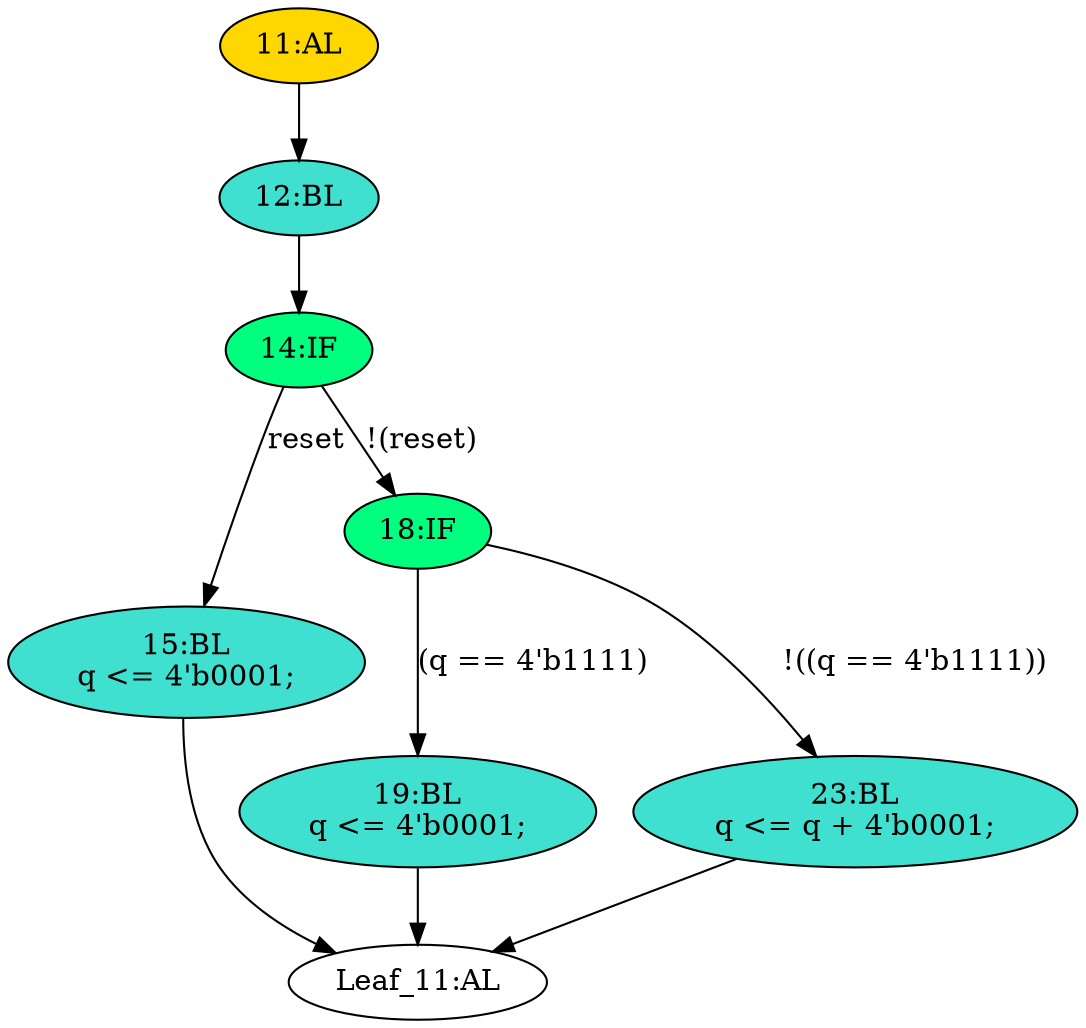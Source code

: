 strict digraph "" {
	node [label="\N"];
	"19:BL"	[ast="<pyverilog.vparser.ast.Block object at 0x7f01266c6650>",
		fillcolor=turquoise,
		label="19:BL
q <= 4'b0001;",
		statements="[<pyverilog.vparser.ast.NonblockingSubstitution object at 0x7f01266c6410>]",
		style=filled,
		typ=Block];
	"Leaf_11:AL"	[def_var="['q']",
		label="Leaf_11:AL"];
	"19:BL" -> "Leaf_11:AL"	[cond="[]",
		lineno=None];
	"15:BL"	[ast="<pyverilog.vparser.ast.Block object at 0x7f01266c67d0>",
		fillcolor=turquoise,
		label="15:BL
q <= 4'b0001;",
		statements="[<pyverilog.vparser.ast.NonblockingSubstitution object at 0x7f01266c6690>]",
		style=filled,
		typ=Block];
	"15:BL" -> "Leaf_11:AL"	[cond="[]",
		lineno=None];
	"18:IF"	[ast="<pyverilog.vparser.ast.IfStatement object at 0x7f01266c6810>",
		fillcolor=springgreen,
		label="18:IF",
		statements="[]",
		style=filled,
		typ=IfStatement];
	"18:IF" -> "19:BL"	[cond="['q']",
		label="(q == 4'b1111)",
		lineno=18];
	"23:BL"	[ast="<pyverilog.vparser.ast.Block object at 0x7f01266c6890>",
		fillcolor=turquoise,
		label="23:BL
q <= q + 4'b0001;",
		statements="[<pyverilog.vparser.ast.NonblockingSubstitution object at 0x7f01266c68d0>]",
		style=filled,
		typ=Block];
	"18:IF" -> "23:BL"	[cond="['q']",
		label="!((q == 4'b1111))",
		lineno=18];
	"14:IF"	[ast="<pyverilog.vparser.ast.IfStatement object at 0x7f01266c6bd0>",
		fillcolor=springgreen,
		label="14:IF",
		statements="[]",
		style=filled,
		typ=IfStatement];
	"14:IF" -> "15:BL"	[cond="['reset']",
		label=reset,
		lineno=14];
	"14:IF" -> "18:IF"	[cond="['reset']",
		label="!(reset)",
		lineno=14];
	"12:BL"	[ast="<pyverilog.vparser.ast.Block object at 0x7f01266c6c50>",
		fillcolor=turquoise,
		label="12:BL",
		statements="[]",
		style=filled,
		typ=Block];
	"12:BL" -> "14:IF"	[cond="[]",
		lineno=None];
	"11:AL"	[ast="<pyverilog.vparser.ast.Always object at 0x7f01266c6cd0>",
		clk_sens=True,
		fillcolor=gold,
		label="11:AL",
		sens="['clk', 'reset']",
		statements="[]",
		style=filled,
		typ=Always,
		use_var="['reset', 'q']"];
	"11:AL" -> "12:BL"	[cond="[]",
		lineno=None];
	"23:BL" -> "Leaf_11:AL"	[cond="[]",
		lineno=None];
}
